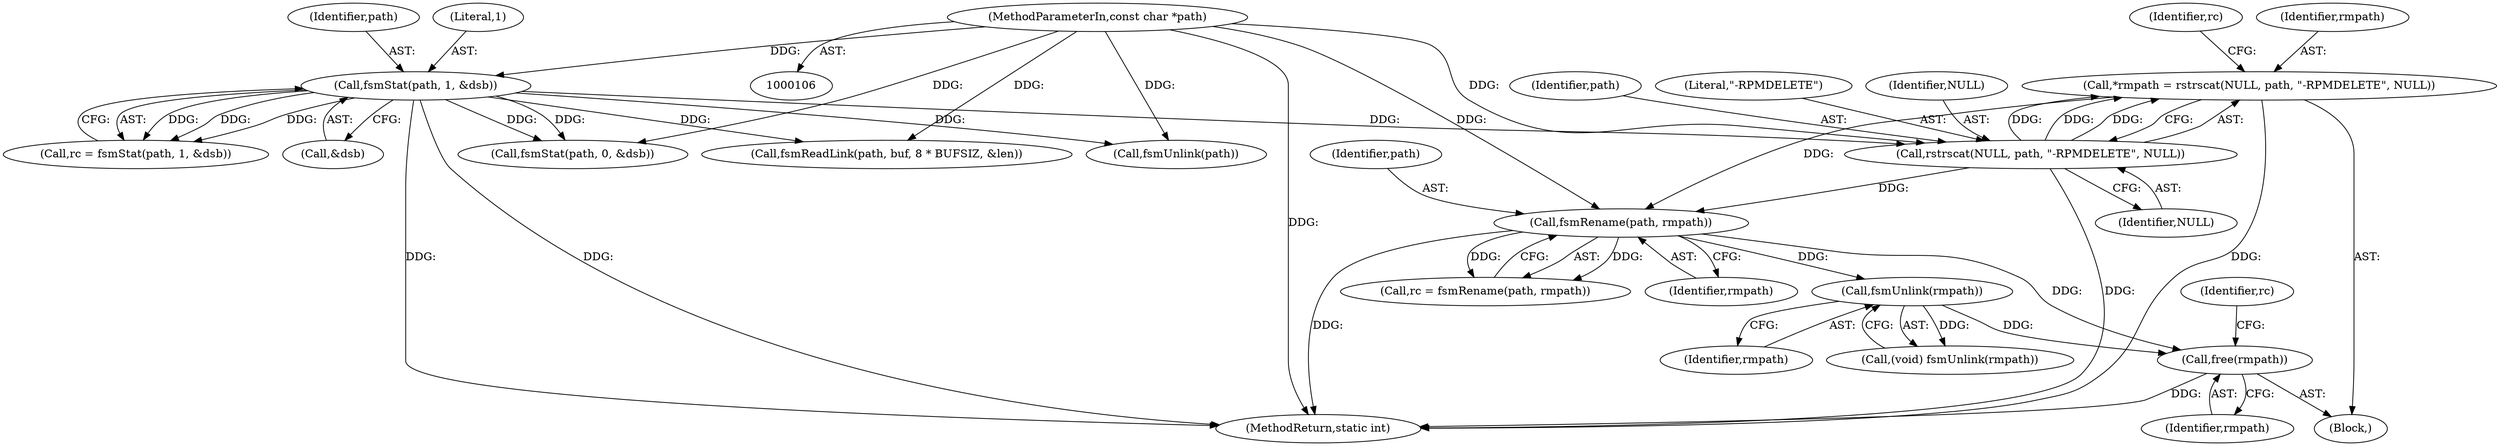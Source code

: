 digraph "0_rpm_f2d3be2a8741234faaa96f5fd05fdfdc75779a79@API" {
"1000161" [label="(Call,free(rmpath))"];
"1000147" [label="(Call,fsmRename(path, rmpath))"];
"1000140" [label="(Call,rstrscat(NULL, path, \"-RPMDELETE\", NULL))"];
"1000124" [label="(Call,fsmStat(path, 1, &dsb))"];
"1000107" [label="(MethodParameterIn,const char *path)"];
"1000138" [label="(Call,*rmpath = rstrscat(NULL, path, \"-RPMDELETE\", NULL))"];
"1000155" [label="(Call,fsmUnlink(rmpath))"];
"1000136" [label="(Block,)"];
"1000147" [label="(Call,fsmRename(path, rmpath))"];
"1000155" [label="(Call,fsmUnlink(rmpath))"];
"1000142" [label="(Identifier,path)"];
"1000127" [label="(Call,&dsb)"];
"1000334" [label="(MethodReturn,static int)"];
"1000145" [label="(Call,rc = fsmRename(path, rmpath))"];
"1000161" [label="(Call,free(rmpath))"];
"1000149" [label="(Identifier,rmpath)"];
"1000126" [label="(Literal,1)"];
"1000138" [label="(Call,*rmpath = rstrscat(NULL, path, \"-RPMDELETE\", NULL))"];
"1000148" [label="(Identifier,path)"];
"1000143" [label="(Literal,\"-RPMDELETE\")"];
"1000162" [label="(Identifier,rmpath)"];
"1000194" [label="(Call,fsmStat(path, 0, &dsb))"];
"1000125" [label="(Identifier,path)"];
"1000153" [label="(Call,(void) fsmUnlink(rmpath))"];
"1000144" [label="(Identifier,NULL)"];
"1000245" [label="(Call,fsmReadLink(path, buf, 8 * BUFSIZ, &len))"];
"1000139" [label="(Identifier,rmpath)"];
"1000165" [label="(Identifier,rc)"];
"1000146" [label="(Identifier,rc)"];
"1000124" [label="(Call,fsmStat(path, 1, &dsb))"];
"1000107" [label="(MethodParameterIn,const char *path)"];
"1000122" [label="(Call,rc = fsmStat(path, 1, &dsb))"];
"1000140" [label="(Call,rstrscat(NULL, path, \"-RPMDELETE\", NULL))"];
"1000320" [label="(Call,fsmUnlink(path))"];
"1000156" [label="(Identifier,rmpath)"];
"1000141" [label="(Identifier,NULL)"];
"1000161" -> "1000136"  [label="AST: "];
"1000161" -> "1000162"  [label="CFG: "];
"1000162" -> "1000161"  [label="AST: "];
"1000165" -> "1000161"  [label="CFG: "];
"1000161" -> "1000334"  [label="DDG: "];
"1000147" -> "1000161"  [label="DDG: "];
"1000155" -> "1000161"  [label="DDG: "];
"1000147" -> "1000145"  [label="AST: "];
"1000147" -> "1000149"  [label="CFG: "];
"1000148" -> "1000147"  [label="AST: "];
"1000149" -> "1000147"  [label="AST: "];
"1000145" -> "1000147"  [label="CFG: "];
"1000147" -> "1000334"  [label="DDG: "];
"1000147" -> "1000145"  [label="DDG: "];
"1000147" -> "1000145"  [label="DDG: "];
"1000140" -> "1000147"  [label="DDG: "];
"1000107" -> "1000147"  [label="DDG: "];
"1000138" -> "1000147"  [label="DDG: "];
"1000147" -> "1000155"  [label="DDG: "];
"1000140" -> "1000138"  [label="AST: "];
"1000140" -> "1000144"  [label="CFG: "];
"1000141" -> "1000140"  [label="AST: "];
"1000142" -> "1000140"  [label="AST: "];
"1000143" -> "1000140"  [label="AST: "];
"1000144" -> "1000140"  [label="AST: "];
"1000138" -> "1000140"  [label="CFG: "];
"1000140" -> "1000334"  [label="DDG: "];
"1000140" -> "1000138"  [label="DDG: "];
"1000140" -> "1000138"  [label="DDG: "];
"1000140" -> "1000138"  [label="DDG: "];
"1000124" -> "1000140"  [label="DDG: "];
"1000107" -> "1000140"  [label="DDG: "];
"1000124" -> "1000122"  [label="AST: "];
"1000124" -> "1000127"  [label="CFG: "];
"1000125" -> "1000124"  [label="AST: "];
"1000126" -> "1000124"  [label="AST: "];
"1000127" -> "1000124"  [label="AST: "];
"1000122" -> "1000124"  [label="CFG: "];
"1000124" -> "1000334"  [label="DDG: "];
"1000124" -> "1000334"  [label="DDG: "];
"1000124" -> "1000122"  [label="DDG: "];
"1000124" -> "1000122"  [label="DDG: "];
"1000124" -> "1000122"  [label="DDG: "];
"1000107" -> "1000124"  [label="DDG: "];
"1000124" -> "1000194"  [label="DDG: "];
"1000124" -> "1000194"  [label="DDG: "];
"1000124" -> "1000245"  [label="DDG: "];
"1000124" -> "1000320"  [label="DDG: "];
"1000107" -> "1000106"  [label="AST: "];
"1000107" -> "1000334"  [label="DDG: "];
"1000107" -> "1000194"  [label="DDG: "];
"1000107" -> "1000245"  [label="DDG: "];
"1000107" -> "1000320"  [label="DDG: "];
"1000138" -> "1000136"  [label="AST: "];
"1000139" -> "1000138"  [label="AST: "];
"1000146" -> "1000138"  [label="CFG: "];
"1000138" -> "1000334"  [label="DDG: "];
"1000155" -> "1000153"  [label="AST: "];
"1000155" -> "1000156"  [label="CFG: "];
"1000156" -> "1000155"  [label="AST: "];
"1000153" -> "1000155"  [label="CFG: "];
"1000155" -> "1000153"  [label="DDG: "];
}
